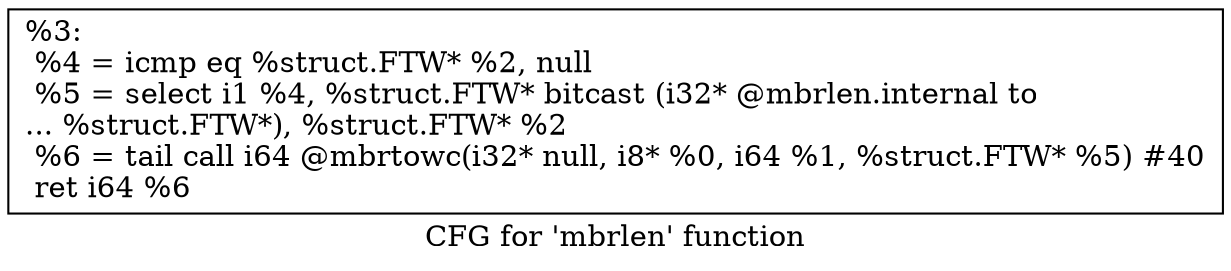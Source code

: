digraph "CFG for 'mbrlen' function" {
	label="CFG for 'mbrlen' function";

	Node0x1be2470 [shape=record,label="{%3:\l  %4 = icmp eq %struct.FTW* %2, null\l  %5 = select i1 %4, %struct.FTW* bitcast (i32* @mbrlen.internal to\l... %struct.FTW*), %struct.FTW* %2\l  %6 = tail call i64 @mbrtowc(i32* null, i8* %0, i64 %1, %struct.FTW* %5) #40\l  ret i64 %6\l}"];
}
